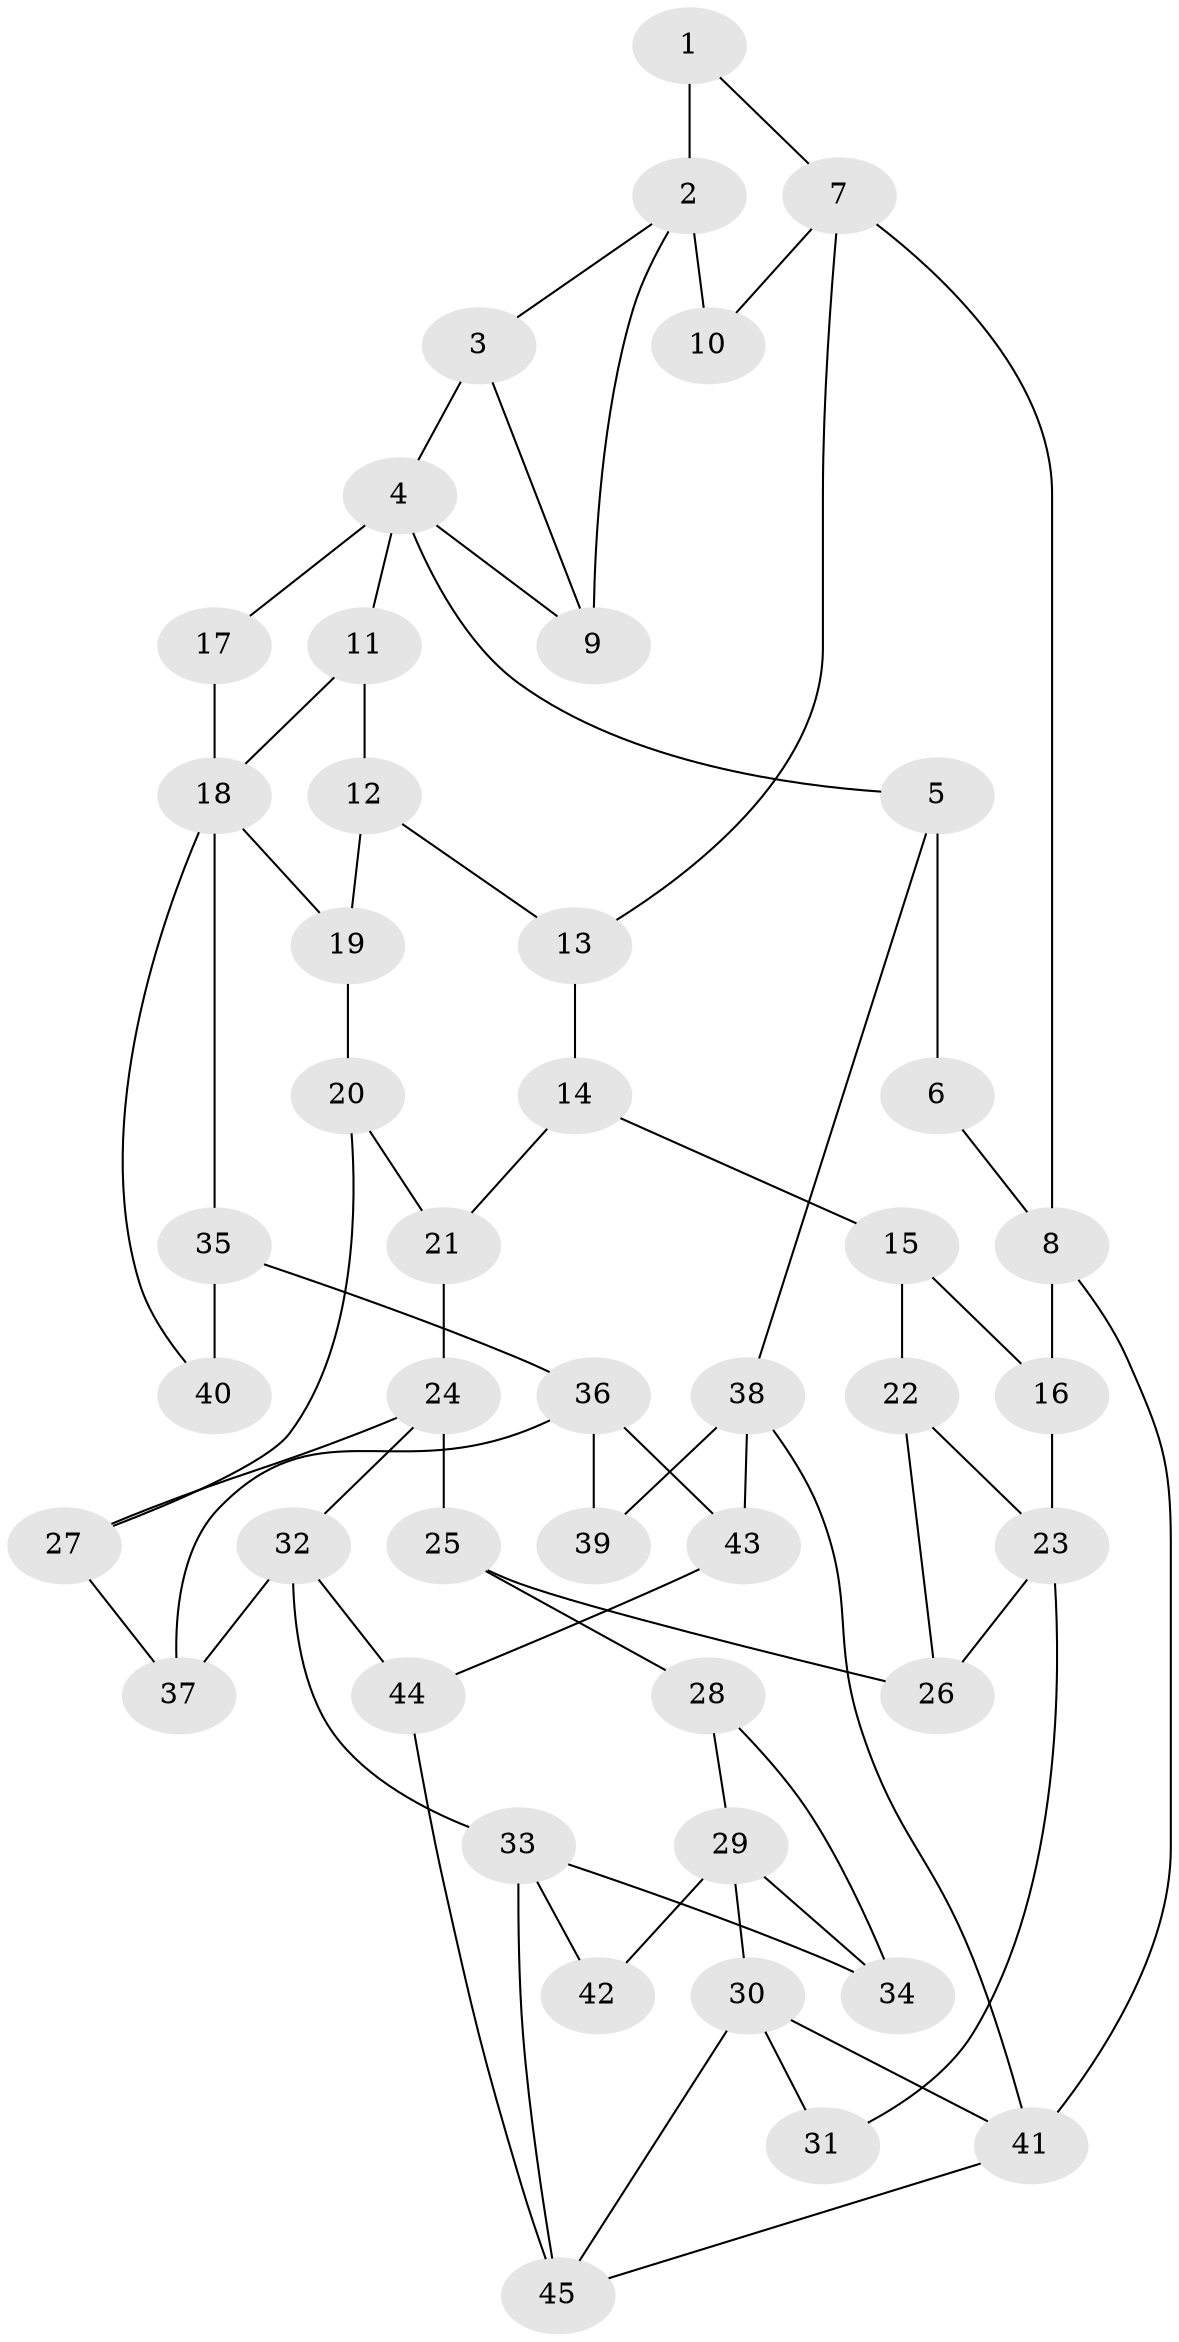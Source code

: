 // original degree distribution, {3: 0.02247191011235955, 4: 0.2247191011235955, 6: 0.19101123595505617, 5: 0.5617977528089888}
// Generated by graph-tools (version 1.1) at 2025/38/03/09/25 02:38:56]
// undirected, 45 vertices, 72 edges
graph export_dot {
graph [start="1"]
  node [color=gray90,style=filled];
  1;
  2;
  3;
  4;
  5;
  6;
  7;
  8;
  9;
  10;
  11;
  12;
  13;
  14;
  15;
  16;
  17;
  18;
  19;
  20;
  21;
  22;
  23;
  24;
  25;
  26;
  27;
  28;
  29;
  30;
  31;
  32;
  33;
  34;
  35;
  36;
  37;
  38;
  39;
  40;
  41;
  42;
  43;
  44;
  45;
  1 -- 2 [weight=2.0];
  1 -- 7 [weight=1.0];
  2 -- 3 [weight=1.0];
  2 -- 9 [weight=1.0];
  2 -- 10 [weight=2.0];
  3 -- 4 [weight=1.0];
  3 -- 9 [weight=1.0];
  4 -- 5 [weight=2.0];
  4 -- 9 [weight=1.0];
  4 -- 11 [weight=1.0];
  4 -- 17 [weight=1.0];
  5 -- 6 [weight=1.0];
  5 -- 38 [weight=1.0];
  6 -- 8 [weight=2.0];
  7 -- 8 [weight=2.0];
  7 -- 10 [weight=1.0];
  7 -- 13 [weight=1.0];
  8 -- 16 [weight=2.0];
  8 -- 41 [weight=1.0];
  11 -- 12 [weight=1.0];
  11 -- 18 [weight=1.0];
  12 -- 13 [weight=1.0];
  12 -- 19 [weight=1.0];
  13 -- 14 [weight=1.0];
  14 -- 15 [weight=1.0];
  14 -- 21 [weight=1.0];
  15 -- 16 [weight=1.0];
  15 -- 22 [weight=1.0];
  16 -- 23 [weight=2.0];
  17 -- 18 [weight=2.0];
  18 -- 19 [weight=1.0];
  18 -- 35 [weight=1.0];
  18 -- 40 [weight=1.0];
  19 -- 20 [weight=1.0];
  20 -- 21 [weight=1.0];
  20 -- 27 [weight=1.0];
  21 -- 24 [weight=1.0];
  22 -- 23 [weight=1.0];
  22 -- 26 [weight=1.0];
  23 -- 26 [weight=1.0];
  23 -- 31 [weight=2.0];
  24 -- 25 [weight=1.0];
  24 -- 27 [weight=1.0];
  24 -- 32 [weight=1.0];
  25 -- 26 [weight=1.0];
  25 -- 28 [weight=1.0];
  27 -- 37 [weight=1.0];
  28 -- 29 [weight=1.0];
  28 -- 34 [weight=1.0];
  29 -- 30 [weight=2.0];
  29 -- 34 [weight=1.0];
  29 -- 42 [weight=2.0];
  30 -- 31 [weight=2.0];
  30 -- 41 [weight=1.0];
  30 -- 45 [weight=1.0];
  32 -- 33 [weight=2.0];
  32 -- 37 [weight=1.0];
  32 -- 44 [weight=2.0];
  33 -- 34 [weight=1.0];
  33 -- 42 [weight=1.0];
  33 -- 45 [weight=1.0];
  35 -- 36 [weight=2.0];
  35 -- 40 [weight=2.0];
  36 -- 37 [weight=1.0];
  36 -- 39 [weight=2.0];
  36 -- 43 [weight=1.0];
  38 -- 39 [weight=1.0];
  38 -- 41 [weight=1.0];
  38 -- 43 [weight=1.0];
  41 -- 45 [weight=1.0];
  43 -- 44 [weight=2.0];
  44 -- 45 [weight=1.0];
}
